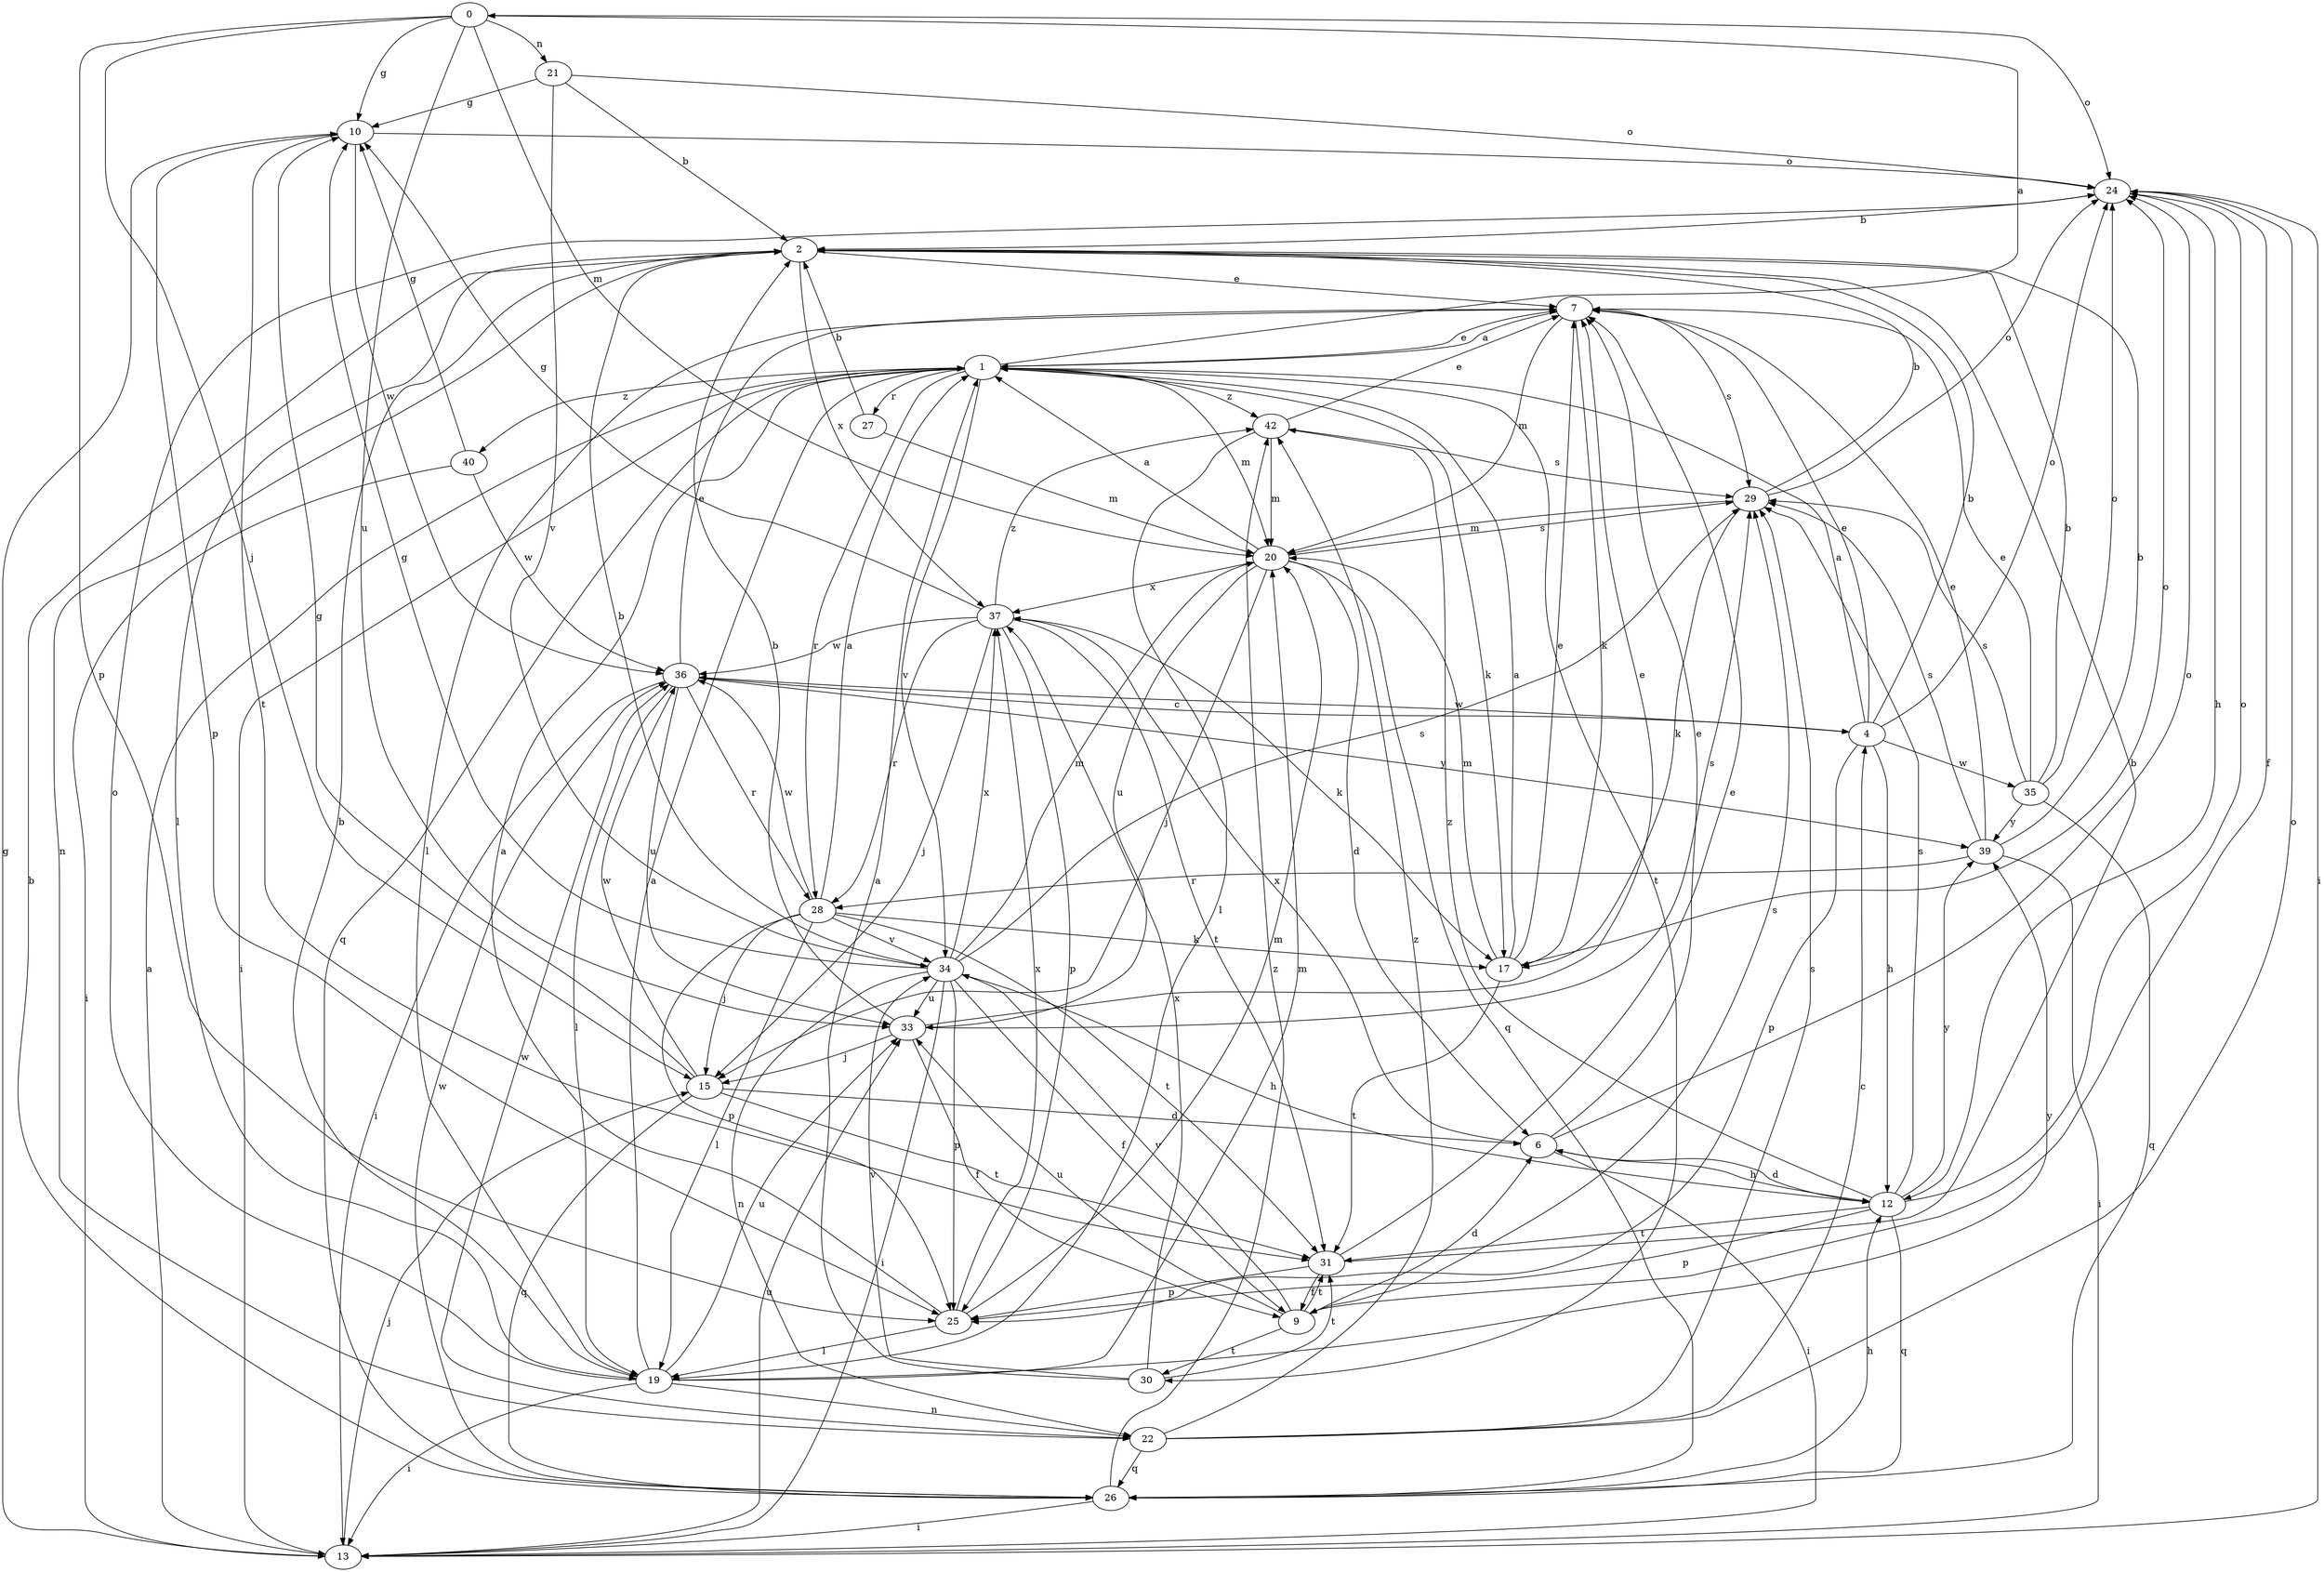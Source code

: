 strict digraph  {
0;
1;
2;
4;
6;
7;
9;
10;
12;
13;
15;
17;
19;
20;
21;
22;
24;
25;
26;
27;
28;
29;
30;
31;
33;
34;
35;
36;
37;
39;
40;
42;
0 -> 10  [label=g];
0 -> 15  [label=j];
0 -> 20  [label=m];
0 -> 21  [label=n];
0 -> 24  [label=o];
0 -> 25  [label=p];
0 -> 33  [label=u];
1 -> 0  [label=a];
1 -> 7  [label=e];
1 -> 13  [label=i];
1 -> 17  [label=k];
1 -> 20  [label=m];
1 -> 26  [label=q];
1 -> 27  [label=r];
1 -> 28  [label=r];
1 -> 30  [label=t];
1 -> 34  [label=v];
1 -> 40  [label=z];
1 -> 42  [label=z];
2 -> 7  [label=e];
2 -> 19  [label=l];
2 -> 22  [label=n];
2 -> 37  [label=x];
4 -> 1  [label=a];
4 -> 2  [label=b];
4 -> 7  [label=e];
4 -> 12  [label=h];
4 -> 24  [label=o];
4 -> 25  [label=p];
4 -> 35  [label=w];
4 -> 36  [label=w];
6 -> 7  [label=e];
6 -> 12  [label=h];
6 -> 13  [label=i];
6 -> 24  [label=o];
6 -> 37  [label=x];
7 -> 1  [label=a];
7 -> 17  [label=k];
7 -> 19  [label=l];
7 -> 20  [label=m];
7 -> 29  [label=s];
9 -> 6  [label=d];
9 -> 29  [label=s];
9 -> 30  [label=t];
9 -> 31  [label=t];
9 -> 33  [label=u];
9 -> 34  [label=v];
10 -> 24  [label=o];
10 -> 25  [label=p];
10 -> 31  [label=t];
10 -> 36  [label=w];
12 -> 6  [label=d];
12 -> 24  [label=o];
12 -> 25  [label=p];
12 -> 26  [label=q];
12 -> 29  [label=s];
12 -> 31  [label=t];
12 -> 39  [label=y];
12 -> 42  [label=z];
13 -> 1  [label=a];
13 -> 10  [label=g];
13 -> 15  [label=j];
13 -> 33  [label=u];
15 -> 6  [label=d];
15 -> 10  [label=g];
15 -> 26  [label=q];
15 -> 31  [label=t];
15 -> 36  [label=w];
17 -> 1  [label=a];
17 -> 7  [label=e];
17 -> 20  [label=m];
17 -> 24  [label=o];
17 -> 31  [label=t];
19 -> 1  [label=a];
19 -> 2  [label=b];
19 -> 13  [label=i];
19 -> 20  [label=m];
19 -> 22  [label=n];
19 -> 24  [label=o];
19 -> 33  [label=u];
19 -> 39  [label=y];
20 -> 1  [label=a];
20 -> 6  [label=d];
20 -> 15  [label=j];
20 -> 26  [label=q];
20 -> 29  [label=s];
20 -> 33  [label=u];
20 -> 37  [label=x];
21 -> 2  [label=b];
21 -> 10  [label=g];
21 -> 24  [label=o];
21 -> 34  [label=v];
22 -> 4  [label=c];
22 -> 24  [label=o];
22 -> 26  [label=q];
22 -> 29  [label=s];
22 -> 36  [label=w];
22 -> 42  [label=z];
24 -> 2  [label=b];
24 -> 9  [label=f];
24 -> 12  [label=h];
24 -> 13  [label=i];
25 -> 1  [label=a];
25 -> 19  [label=l];
25 -> 20  [label=m];
25 -> 37  [label=x];
26 -> 2  [label=b];
26 -> 12  [label=h];
26 -> 13  [label=i];
26 -> 36  [label=w];
26 -> 42  [label=z];
27 -> 2  [label=b];
27 -> 20  [label=m];
28 -> 1  [label=a];
28 -> 15  [label=j];
28 -> 17  [label=k];
28 -> 19  [label=l];
28 -> 25  [label=p];
28 -> 31  [label=t];
28 -> 34  [label=v];
28 -> 36  [label=w];
29 -> 2  [label=b];
29 -> 17  [label=k];
29 -> 20  [label=m];
29 -> 24  [label=o];
30 -> 1  [label=a];
30 -> 31  [label=t];
30 -> 34  [label=v];
30 -> 37  [label=x];
31 -> 2  [label=b];
31 -> 7  [label=e];
31 -> 9  [label=f];
31 -> 25  [label=p];
33 -> 2  [label=b];
33 -> 7  [label=e];
33 -> 9  [label=f];
33 -> 15  [label=j];
33 -> 29  [label=s];
34 -> 2  [label=b];
34 -> 9  [label=f];
34 -> 10  [label=g];
34 -> 12  [label=h];
34 -> 13  [label=i];
34 -> 20  [label=m];
34 -> 22  [label=n];
34 -> 25  [label=p];
34 -> 29  [label=s];
34 -> 33  [label=u];
34 -> 37  [label=x];
35 -> 2  [label=b];
35 -> 7  [label=e];
35 -> 24  [label=o];
35 -> 26  [label=q];
35 -> 29  [label=s];
35 -> 39  [label=y];
36 -> 4  [label=c];
36 -> 7  [label=e];
36 -> 13  [label=i];
36 -> 19  [label=l];
36 -> 28  [label=r];
36 -> 33  [label=u];
36 -> 39  [label=y];
37 -> 10  [label=g];
37 -> 15  [label=j];
37 -> 17  [label=k];
37 -> 25  [label=p];
37 -> 28  [label=r];
37 -> 31  [label=t];
37 -> 36  [label=w];
37 -> 42  [label=z];
39 -> 2  [label=b];
39 -> 7  [label=e];
39 -> 13  [label=i];
39 -> 28  [label=r];
39 -> 29  [label=s];
40 -> 10  [label=g];
40 -> 13  [label=i];
40 -> 36  [label=w];
42 -> 7  [label=e];
42 -> 19  [label=l];
42 -> 20  [label=m];
42 -> 29  [label=s];
}
